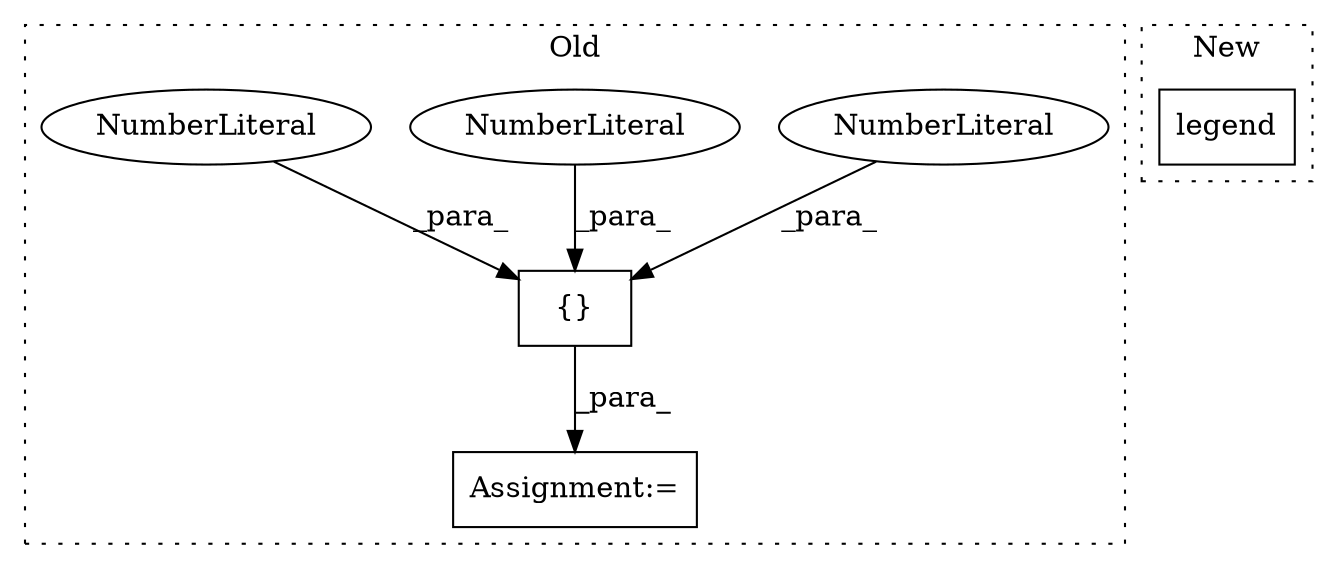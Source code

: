 digraph G {
subgraph cluster0 {
1 [label="{}" a="4" s="219,228" l="1,1" shape="box"];
3 [label="NumberLiteral" a="34" s="222" l="2" shape="ellipse"];
4 [label="NumberLiteral" a="34" s="220" l="1" shape="ellipse"];
5 [label="Assignment:=" a="7" s="209" l="1" shape="box"];
6 [label="NumberLiteral" a="34" s="225" l="3" shape="ellipse"];
label = "Old";
style="dotted";
}
subgraph cluster1 {
2 [label="legend" a="32" s="961" l="8" shape="box"];
label = "New";
style="dotted";
}
1 -> 5 [label="_para_"];
3 -> 1 [label="_para_"];
4 -> 1 [label="_para_"];
6 -> 1 [label="_para_"];
}